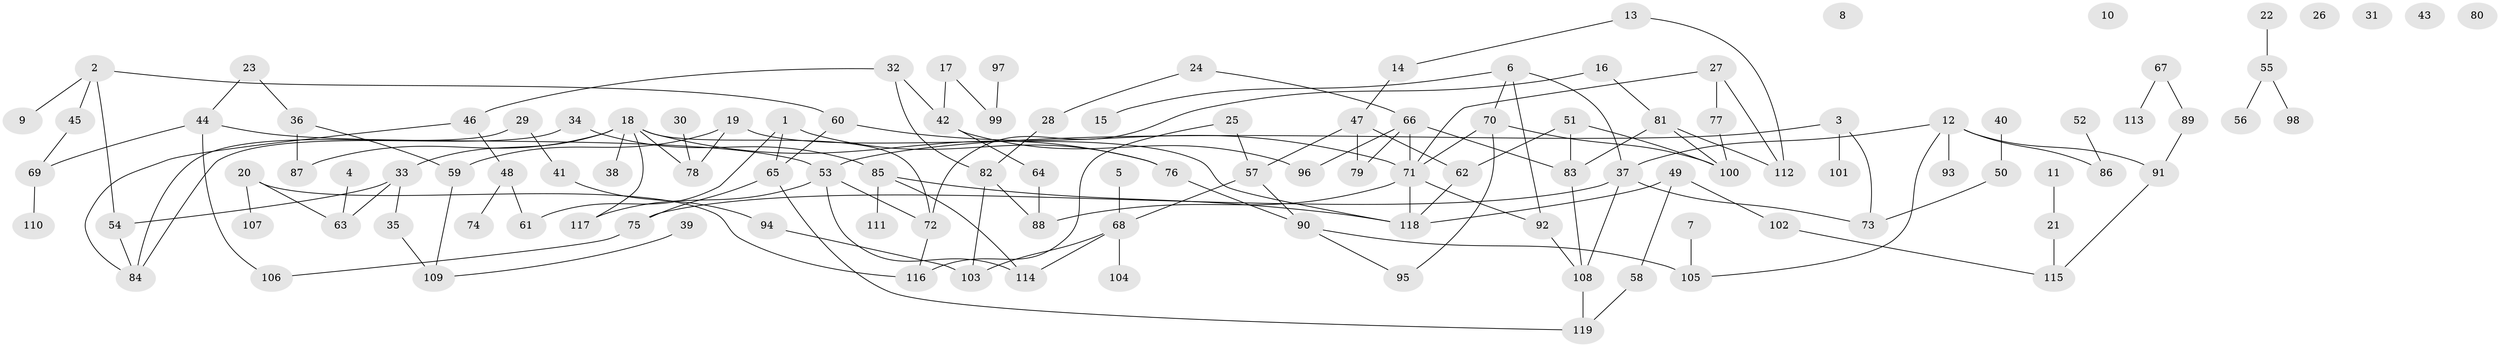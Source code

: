 // Generated by graph-tools (version 1.1) at 2025/00/03/09/25 03:00:48]
// undirected, 119 vertices, 150 edges
graph export_dot {
graph [start="1"]
  node [color=gray90,style=filled];
  1;
  2;
  3;
  4;
  5;
  6;
  7;
  8;
  9;
  10;
  11;
  12;
  13;
  14;
  15;
  16;
  17;
  18;
  19;
  20;
  21;
  22;
  23;
  24;
  25;
  26;
  27;
  28;
  29;
  30;
  31;
  32;
  33;
  34;
  35;
  36;
  37;
  38;
  39;
  40;
  41;
  42;
  43;
  44;
  45;
  46;
  47;
  48;
  49;
  50;
  51;
  52;
  53;
  54;
  55;
  56;
  57;
  58;
  59;
  60;
  61;
  62;
  63;
  64;
  65;
  66;
  67;
  68;
  69;
  70;
  71;
  72;
  73;
  74;
  75;
  76;
  77;
  78;
  79;
  80;
  81;
  82;
  83;
  84;
  85;
  86;
  87;
  88;
  89;
  90;
  91;
  92;
  93;
  94;
  95;
  96;
  97;
  98;
  99;
  100;
  101;
  102;
  103;
  104;
  105;
  106;
  107;
  108;
  109;
  110;
  111;
  112;
  113;
  114;
  115;
  116;
  117;
  118;
  119;
  1 -- 61;
  1 -- 65;
  1 -- 76;
  2 -- 9;
  2 -- 45;
  2 -- 54;
  2 -- 60;
  3 -- 53;
  3 -- 73;
  3 -- 101;
  4 -- 63;
  5 -- 68;
  6 -- 15;
  6 -- 37;
  6 -- 70;
  6 -- 92;
  7 -- 105;
  11 -- 21;
  12 -- 37;
  12 -- 86;
  12 -- 91;
  12 -- 93;
  12 -- 105;
  13 -- 14;
  13 -- 112;
  14 -- 47;
  16 -- 72;
  16 -- 81;
  17 -- 42;
  17 -- 99;
  18 -- 33;
  18 -- 38;
  18 -- 72;
  18 -- 76;
  18 -- 78;
  18 -- 87;
  18 -- 117;
  19 -- 59;
  19 -- 78;
  19 -- 118;
  20 -- 63;
  20 -- 107;
  20 -- 116;
  21 -- 115;
  22 -- 55;
  23 -- 36;
  23 -- 44;
  24 -- 28;
  24 -- 66;
  25 -- 57;
  25 -- 116;
  27 -- 71;
  27 -- 77;
  27 -- 112;
  28 -- 82;
  29 -- 41;
  29 -- 84;
  30 -- 78;
  32 -- 42;
  32 -- 46;
  32 -- 82;
  33 -- 35;
  33 -- 54;
  33 -- 63;
  34 -- 84;
  34 -- 85;
  35 -- 109;
  36 -- 59;
  36 -- 87;
  37 -- 73;
  37 -- 75;
  37 -- 108;
  39 -- 109;
  40 -- 50;
  41 -- 94;
  42 -- 64;
  42 -- 96;
  44 -- 53;
  44 -- 69;
  44 -- 106;
  45 -- 69;
  46 -- 48;
  46 -- 84;
  47 -- 57;
  47 -- 62;
  47 -- 79;
  48 -- 61;
  48 -- 74;
  49 -- 58;
  49 -- 102;
  49 -- 118;
  50 -- 73;
  51 -- 62;
  51 -- 83;
  51 -- 100;
  52 -- 86;
  53 -- 72;
  53 -- 114;
  53 -- 117;
  54 -- 84;
  55 -- 56;
  55 -- 98;
  57 -- 68;
  57 -- 90;
  58 -- 119;
  59 -- 109;
  60 -- 65;
  60 -- 71;
  62 -- 118;
  64 -- 88;
  65 -- 75;
  65 -- 119;
  66 -- 71;
  66 -- 79;
  66 -- 83;
  66 -- 96;
  67 -- 89;
  67 -- 113;
  68 -- 103;
  68 -- 104;
  68 -- 114;
  69 -- 110;
  70 -- 71;
  70 -- 95;
  70 -- 100;
  71 -- 88;
  71 -- 92;
  71 -- 118;
  72 -- 116;
  75 -- 106;
  76 -- 90;
  77 -- 100;
  81 -- 83;
  81 -- 100;
  81 -- 112;
  82 -- 88;
  82 -- 103;
  83 -- 108;
  85 -- 111;
  85 -- 114;
  85 -- 118;
  89 -- 91;
  90 -- 95;
  90 -- 105;
  91 -- 115;
  92 -- 108;
  94 -- 103;
  97 -- 99;
  102 -- 115;
  108 -- 119;
}
